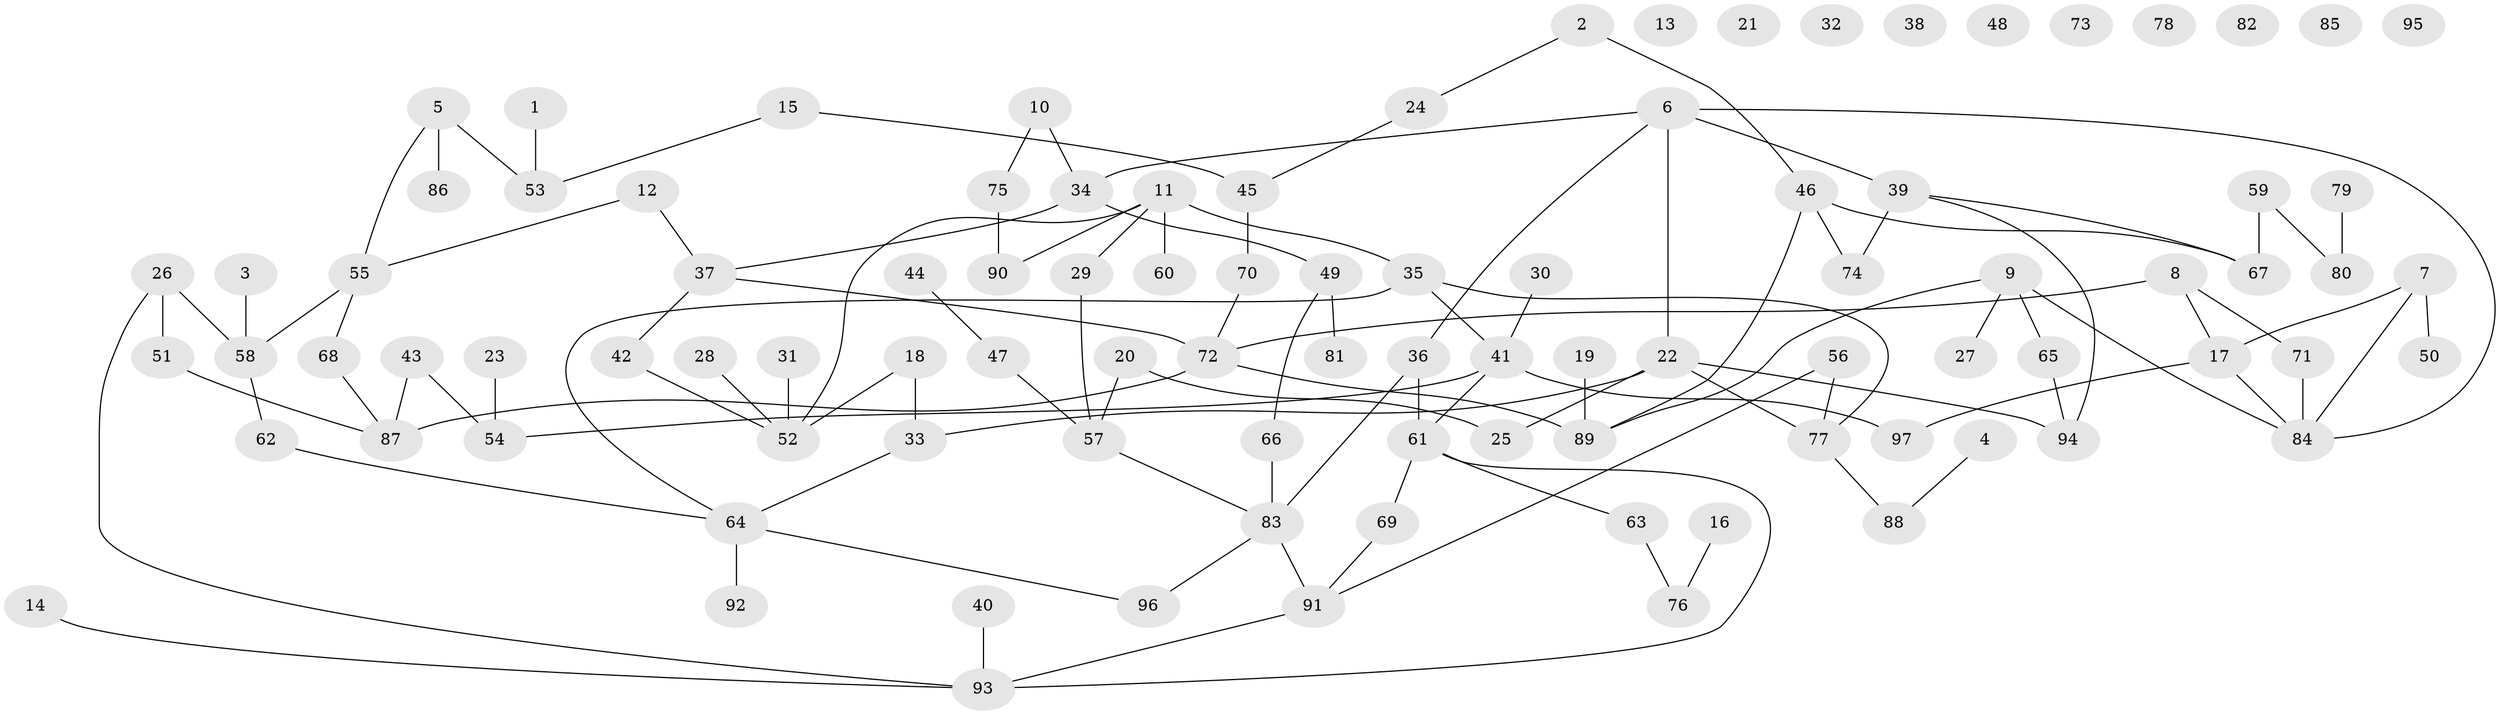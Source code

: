 // coarse degree distribution, {2: 0.23076923076923078, 3: 0.1076923076923077, 1: 0.2153846153846154, 5: 0.07692307692307693, 6: 0.046153846153846156, 4: 0.12307692307692308, 8: 0.015384615384615385, 0: 0.15384615384615385, 7: 0.03076923076923077}
// Generated by graph-tools (version 1.1) at 2025/23/03/03/25 07:23:25]
// undirected, 97 vertices, 114 edges
graph export_dot {
graph [start="1"]
  node [color=gray90,style=filled];
  1;
  2;
  3;
  4;
  5;
  6;
  7;
  8;
  9;
  10;
  11;
  12;
  13;
  14;
  15;
  16;
  17;
  18;
  19;
  20;
  21;
  22;
  23;
  24;
  25;
  26;
  27;
  28;
  29;
  30;
  31;
  32;
  33;
  34;
  35;
  36;
  37;
  38;
  39;
  40;
  41;
  42;
  43;
  44;
  45;
  46;
  47;
  48;
  49;
  50;
  51;
  52;
  53;
  54;
  55;
  56;
  57;
  58;
  59;
  60;
  61;
  62;
  63;
  64;
  65;
  66;
  67;
  68;
  69;
  70;
  71;
  72;
  73;
  74;
  75;
  76;
  77;
  78;
  79;
  80;
  81;
  82;
  83;
  84;
  85;
  86;
  87;
  88;
  89;
  90;
  91;
  92;
  93;
  94;
  95;
  96;
  97;
  1 -- 53;
  2 -- 24;
  2 -- 46;
  3 -- 58;
  4 -- 88;
  5 -- 53;
  5 -- 55;
  5 -- 86;
  6 -- 22;
  6 -- 34;
  6 -- 36;
  6 -- 39;
  6 -- 84;
  7 -- 17;
  7 -- 50;
  7 -- 84;
  8 -- 17;
  8 -- 71;
  8 -- 72;
  9 -- 27;
  9 -- 65;
  9 -- 84;
  9 -- 89;
  10 -- 34;
  10 -- 75;
  11 -- 29;
  11 -- 35;
  11 -- 52;
  11 -- 60;
  11 -- 90;
  12 -- 37;
  12 -- 55;
  14 -- 93;
  15 -- 45;
  15 -- 53;
  16 -- 76;
  17 -- 84;
  17 -- 97;
  18 -- 33;
  18 -- 52;
  19 -- 89;
  20 -- 25;
  20 -- 57;
  22 -- 25;
  22 -- 33;
  22 -- 77;
  22 -- 94;
  23 -- 54;
  24 -- 45;
  26 -- 51;
  26 -- 58;
  26 -- 93;
  28 -- 52;
  29 -- 57;
  30 -- 41;
  31 -- 52;
  33 -- 64;
  34 -- 37;
  34 -- 49;
  35 -- 41;
  35 -- 64;
  35 -- 77;
  36 -- 61;
  36 -- 83;
  37 -- 42;
  37 -- 72;
  39 -- 67;
  39 -- 74;
  39 -- 94;
  40 -- 93;
  41 -- 54;
  41 -- 61;
  41 -- 97;
  42 -- 52;
  43 -- 54;
  43 -- 87;
  44 -- 47;
  45 -- 70;
  46 -- 67;
  46 -- 74;
  46 -- 89;
  47 -- 57;
  49 -- 66;
  49 -- 81;
  51 -- 87;
  55 -- 58;
  55 -- 68;
  56 -- 77;
  56 -- 91;
  57 -- 83;
  58 -- 62;
  59 -- 67;
  59 -- 80;
  61 -- 63;
  61 -- 69;
  61 -- 93;
  62 -- 64;
  63 -- 76;
  64 -- 92;
  64 -- 96;
  65 -- 94;
  66 -- 83;
  68 -- 87;
  69 -- 91;
  70 -- 72;
  71 -- 84;
  72 -- 87;
  72 -- 89;
  75 -- 90;
  77 -- 88;
  79 -- 80;
  83 -- 91;
  83 -- 96;
  91 -- 93;
}
